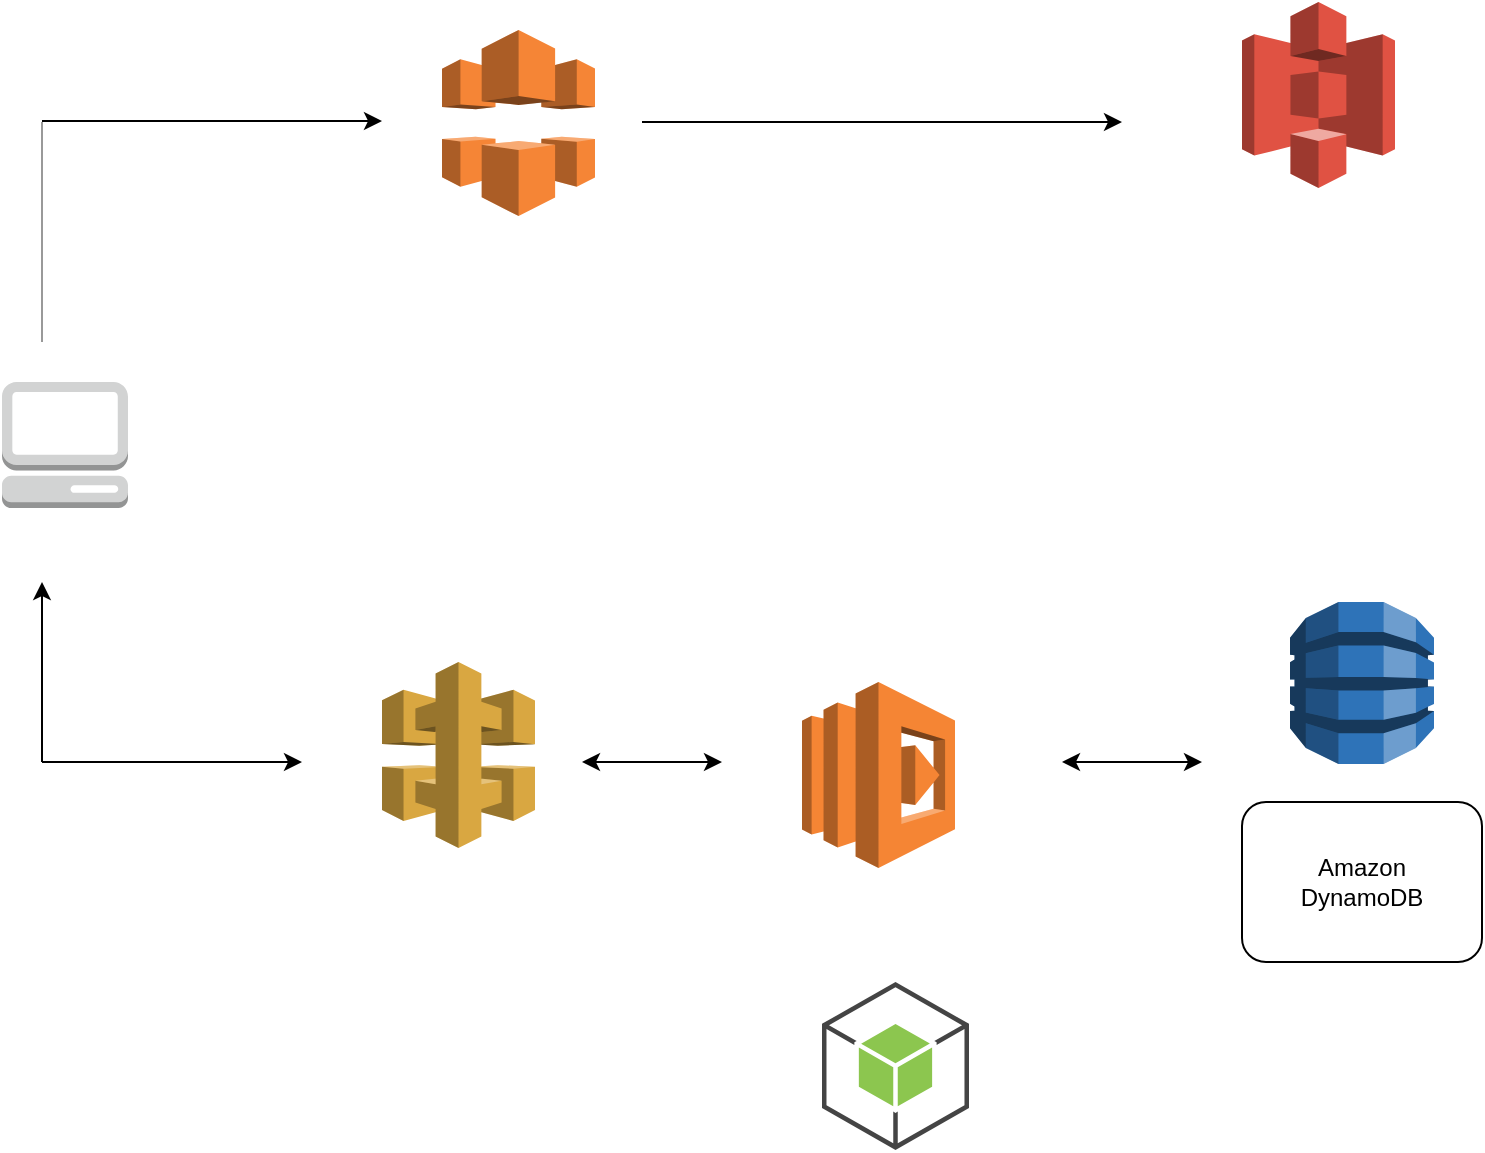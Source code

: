 <mxfile version="14.5.10" type="github">
  <diagram id="En7cnF9h-v-1nLFF4jpA" name="Page-1">
    <mxGraphModel dx="1038" dy="580" grid="1" gridSize="10" guides="1" tooltips="1" connect="1" arrows="1" fold="1" page="1" pageScale="1" pageWidth="850" pageHeight="1100" math="0" shadow="0">
      <root>
        <mxCell id="0" />
        <mxCell id="1" parent="0" />
        <mxCell id="O3KhV6H-GipkPuP13QMZ-4" value="Amazon&lt;br&gt;DynamoDB" style="shape=ext;rounded=1;html=1;whiteSpace=wrap;" vertex="1" parent="1">
          <mxGeometry x="720" y="420" width="120" height="80" as="geometry" />
        </mxCell>
        <mxCell id="O3KhV6H-GipkPuP13QMZ-9" value="" style="verticalLabelPosition=bottom;shadow=0;dashed=0;align=center;html=1;verticalAlign=top;strokeWidth=1;shape=mxgraph.mockup.markup.line;strokeColor=#999999;direction=north;" vertex="1" parent="1">
          <mxGeometry x="110" y="80" width="20" height="110" as="geometry" />
        </mxCell>
        <mxCell id="O3KhV6H-GipkPuP13QMZ-13" value="" style="endArrow=classic;html=1;" edge="1" parent="1">
          <mxGeometry width="50" height="50" relative="1" as="geometry">
            <mxPoint x="120" y="79.5" as="sourcePoint" />
            <mxPoint x="290" y="79.5" as="targetPoint" />
          </mxGeometry>
        </mxCell>
        <mxCell id="O3KhV6H-GipkPuP13QMZ-14" value="" style="endArrow=classic;html=1;exitX=1;exitY=0.5;exitDx=0;exitDy=0;" edge="1" parent="1">
          <mxGeometry width="50" height="50" relative="1" as="geometry">
            <mxPoint x="420" y="80" as="sourcePoint" />
            <mxPoint x="660" y="80" as="targetPoint" />
            <Array as="points">
              <mxPoint x="440" y="80" />
            </Array>
          </mxGeometry>
        </mxCell>
        <mxCell id="O3KhV6H-GipkPuP13QMZ-16" value="" style="endArrow=classic;html=1;" edge="1" parent="1">
          <mxGeometry width="50" height="50" relative="1" as="geometry">
            <mxPoint x="120" y="400" as="sourcePoint" />
            <mxPoint x="250" y="400" as="targetPoint" />
            <Array as="points" />
          </mxGeometry>
        </mxCell>
        <mxCell id="O3KhV6H-GipkPuP13QMZ-17" value="" style="endArrow=classic;html=1;" edge="1" parent="1">
          <mxGeometry width="50" height="50" relative="1" as="geometry">
            <mxPoint x="120" y="400" as="sourcePoint" />
            <mxPoint x="120" y="310" as="targetPoint" />
            <Array as="points" />
          </mxGeometry>
        </mxCell>
        <mxCell id="O3KhV6H-GipkPuP13QMZ-18" value="" style="endArrow=classic;startArrow=classic;html=1;" edge="1" parent="1">
          <mxGeometry width="50" height="50" relative="1" as="geometry">
            <mxPoint x="390" y="400" as="sourcePoint" />
            <mxPoint x="460" y="400" as="targetPoint" />
            <Array as="points">
              <mxPoint x="440" y="400" />
            </Array>
          </mxGeometry>
        </mxCell>
        <mxCell id="O3KhV6H-GipkPuP13QMZ-19" value="" style="endArrow=classic;startArrow=classic;html=1;" edge="1" parent="1">
          <mxGeometry width="50" height="50" relative="1" as="geometry">
            <mxPoint x="630" y="400" as="sourcePoint" />
            <mxPoint x="700" y="400" as="targetPoint" />
            <Array as="points">
              <mxPoint x="680" y="400" />
            </Array>
          </mxGeometry>
        </mxCell>
        <mxCell id="O3KhV6H-GipkPuP13QMZ-28" value="" style="outlineConnect=0;dashed=0;verticalLabelPosition=bottom;verticalAlign=top;align=center;html=1;shape=mxgraph.aws3.dynamo_db;fillColor=#2E73B8;gradientColor=none;" vertex="1" parent="1">
          <mxGeometry x="744" y="320" width="72" height="81" as="geometry" />
        </mxCell>
        <mxCell id="O3KhV6H-GipkPuP13QMZ-30" value="" style="outlineConnect=0;dashed=0;verticalLabelPosition=bottom;verticalAlign=top;align=center;html=1;shape=mxgraph.aws3.management_console;fillColor=#D2D3D3;gradientColor=none;" vertex="1" parent="1">
          <mxGeometry x="100" y="210" width="63" height="63" as="geometry" />
        </mxCell>
        <mxCell id="O3KhV6H-GipkPuP13QMZ-31" value="" style="outlineConnect=0;dashed=0;verticalLabelPosition=bottom;verticalAlign=top;align=center;html=1;shape=mxgraph.aws3.cloudfront;fillColor=#F58536;gradientColor=none;" vertex="1" parent="1">
          <mxGeometry x="320" y="34" width="76.5" height="93" as="geometry" />
        </mxCell>
        <mxCell id="O3KhV6H-GipkPuP13QMZ-32" value="" style="outlineConnect=0;dashed=0;verticalLabelPosition=bottom;verticalAlign=top;align=center;html=1;shape=mxgraph.aws3.android;fillColor=#8CC64F;gradientColor=none;" vertex="1" parent="1">
          <mxGeometry x="510" y="510" width="73.5" height="84" as="geometry" />
        </mxCell>
        <mxCell id="O3KhV6H-GipkPuP13QMZ-33" value="" style="outlineConnect=0;dashed=0;verticalLabelPosition=bottom;verticalAlign=top;align=center;html=1;shape=mxgraph.aws3.lambda;fillColor=#F58534;gradientColor=none;" vertex="1" parent="1">
          <mxGeometry x="500" y="360" width="76.5" height="93" as="geometry" />
        </mxCell>
        <mxCell id="O3KhV6H-GipkPuP13QMZ-34" value="" style="outlineConnect=0;dashed=0;verticalLabelPosition=bottom;verticalAlign=top;align=center;html=1;shape=mxgraph.aws3.api_gateway;fillColor=#D9A741;gradientColor=none;" vertex="1" parent="1">
          <mxGeometry x="290" y="350" width="76.5" height="93" as="geometry" />
        </mxCell>
        <mxCell id="O3KhV6H-GipkPuP13QMZ-35" value="" style="outlineConnect=0;dashed=0;verticalLabelPosition=bottom;verticalAlign=top;align=center;html=1;shape=mxgraph.aws3.s3;fillColor=#E05243;gradientColor=none;" vertex="1" parent="1">
          <mxGeometry x="720" y="20" width="76.5" height="93" as="geometry" />
        </mxCell>
      </root>
    </mxGraphModel>
  </diagram>
</mxfile>
